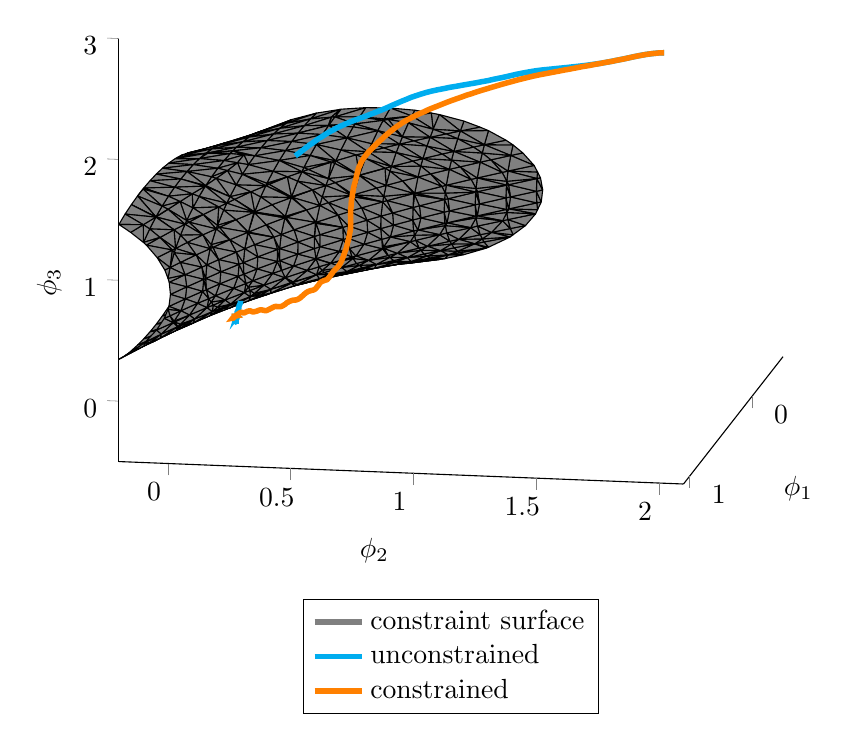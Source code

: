 % This file was created by matlab2tikz.
%
%The latest updates can be retrieved from
%  http://www.mathworks.com/matlabcentral/fileexchange/22022-matlab2tikz-matlab2tikz
%where you can also make suggestions and rate matlab2tikz.
%
\begin{tikzpicture}

\begin{axis}[%
% width=2.028in,
% height=2.024in,
% at={(1.011in,0.642in)},
scale only axis,
xmin=-0.5,
xmax=1.1,
tick align=outside,
% xlabel style={font=\color{white!15!black}},
xlabel={$\phi_\text{1}$},
ymin=-0.2,
ymax=2.1,
% ylabel style={font=\color{white!15!black}},
ylabel={$\phi_\text{2}$},
zmin=-0.5,
zmax=3,
% zlabel style={font=\color{white!15!black}},
zlabel={$\phi_\text{3}$},
view={100}{17},
% axis background/.style={fill=white},
% title style={font=\bfseries},
% title={},
axis x line*=bottom,
axis y line*=left,
axis z line*=left,
legend style={at={(0.5,-0.2)}, anchor=north, legend cell align=left, align=left}
]
% \addplot3 [color=black, line width=11.0pt, draw=none, mark=asterisk, mark options={solid, black}]
%  table[row sep=crcr] {%
% -0.011	-0.016	-0.026\\
% };
%  \addlegendentry{Goal Attitude}
% \addlegendentry{Constraint Surface}
\addplot3 [color=gray, line width=2.0pt]
 table[row sep=crcr] {%
0	0	1\\
};
\addlegendentry{constraint surface}
\addplot3 [color=cyan, line width=2.0pt]
 table[row sep=crcr] {%
0	0	1\\
};
\addlegendentry{unconstrained}
\addplot3 [color=orange, line width=2.0pt]
 table[row sep=crcr] {%
0	0	1\\
};
\addlegendentry{constrained}
\addplot3[area legend, table/row sep=crcr, patch, fill=gray, faceted color=black, patch table={%
0	1	2\\
2	1	3\\
0	2	4\\
4	2	5\\
4	5	6\\
6	5	7\\
6	7	8\\
8	7	9\\
8	9	10\\
8	10	11\\
11	10	12\\
11	12	13\\
2	3	14\\
2	14	5\\
5	14	15\\
5	15	7\\
7	15	16\\
7	16	9\\
17	18	19\\
19	18	20\\
17	19	21\\
21	19	22\\
3	1	22\\
22	1	21\\
9	23	10\\
10	23	12\\
12	23	24\\
12	24	13\\
13	24	25\\
13	25	26\\
26	25	27\\
26	27	28\\
19	20	29\\
29	20	30\\
19	29	22\\
22	29	31\\
3	22	14\\
14	22	31\\
14	31	32\\
14	32	15\\
15	32	33\\
15	33	16\\
16	33	34\\
16	34	9\\
9	34	35\\
9	35	23\\
23	35	24\\
24	35	36\\
24	36	37\\
24	37	25\\
38	39	40\\
38	41	39\\
39	41	29\\
39	29	30\\
29	41	31\\
31	41	42\\
31	42	32\\
32	42	43\\
32	43	33\\
33	43	44\\
33	44	34\\
34	44	45\\
34	45	35\\
35	45	46\\
35	46	47\\
35	47	36\\
38	40	48\\
48	40	49\\
38	48	41\\
41	48	50\\
41	50	42\\
42	50	51\\
42	51	43\\
43	51	52\\
43	52	44\\
44	52	53\\
44	53	54\\
44	54	45\\
45	54	55\\
45	55	46\\
56	57	58\\
56	59	57\\
57	59	48\\
57	48	49\\
48	59	50\\
50	59	60\\
50	60	51\\
51	60	61\\
51	61	52\\
52	61	62\\
52	62	63\\
52	63	53\\
64	65	66\\
66	65	56\\
66	56	58\\
56	65	59\\
59	65	67\\
59	67	60\\
60	67	68\\
60	68	61\\
61	68	69\\
61	69	62\\
62	69	70\\
64	71	65\\
65	71	72\\
65	72	67\\
67	72	73\\
67	73	68\\
68	73	74\\
68	74	69\\
69	74	75\\
69	75	76\\
69	76	70\\
71	77	72\\
72	77	78\\
72	78	73\\
73	78	79\\
73	79	74\\
74	79	80\\
74	80	81\\
74	81	75\\
77	82	78\\
78	82	83\\
78	83	79\\
79	83	84\\
79	84	80\\
80	84	85\\
82	86	83\\
83	86	87\\
83	87	84\\
84	87	88\\
84	88	89\\
84	89	85\\
86	90	87\\
87	90	91\\
87	91	88\\
88	91	92\\
90	93	91\\
91	93	94\\
91	94	95\\
91	95	92\\
93	96	94\\
94	96	97\\
96	98	97\\
97	98	99\\
98	100	99\\
101	102	103\\
103	102	104\\
20	18	103\\
103	18	101\\
25	105	27\\
27	105	28\\
28	105	106\\
28	106	107\\
107	106	108\\
107	108	109\\
110	111	112\\
110	113	111\\
111	113	103\\
111	103	104\\
30	20	113\\
113	20	103\\
36	114	37\\
37	114	25\\
25	114	115\\
25	115	105\\
105	115	116\\
105	116	106\\
110	112	117\\
117	112	118\\
40	39	117\\
117	39	113\\
117	113	110\\
39	30	113\\
46	119	47\\
47	119	36\\
36	119	120\\
36	120	114\\
114	120	121\\
114	121	115\\
122	123	124\\
124	123	117\\
124	117	118\\
49	40	123\\
123	40	117\\
53	125	54\\
54	125	55\\
55	125	126\\
55	126	46\\
46	126	127\\
46	127	119\\
119	127	128\\
119	128	120\\
58	57	129\\
129	57	123\\
129	123	122\\
57	49	123\\
62	130	63\\
63	130	53\\
53	130	131\\
53	131	125\\
125	131	126\\
126	131	132\\
126	132	133\\
126	133	127\\
66	58	129\\
70	134	62\\
62	134	130\\
130	134	131\\
131	134	135\\
131	135	136\\
131	136	132\\
75	137	76\\
76	137	70\\
70	137	138\\
70	138	134\\
134	138	139\\
134	139	135\\
80	140	81\\
81	140	75\\
75	140	141\\
75	141	137\\
137	141	138\\
138	141	142\\
85	143	80\\
80	143	140\\
140	143	141\\
141	143	144\\
141	144	145\\
141	145	142\\
88	146	89\\
89	146	85\\
85	146	147\\
85	147	143\\
143	147	148\\
143	148	144\\
92	149	88\\
88	149	146\\
146	149	147\\
147	149	150\\
94	151	95\\
95	151	92\\
92	151	152\\
92	152	149\\
149	152	150\\
150	152	153\\
97	154	94\\
94	154	151\\
151	154	152\\
152	154	155\\
152	155	156\\
152	156	153\\
99	157	97\\
97	157	154\\
154	157	155\\
155	157	158\\
100	159	99\\
99	159	160\\
99	160	157\\
157	160	161\\
157	161	158\\
159	162	160\\
160	162	163\\
164	165	166\\
104	102	164\\
164	102	167\\
164	167	165\\
106	168	108\\
108	168	109\\
109	168	169\\
109	169	170\\
170	169	171\\
170	171	172\\
112	111	173\\
173	111	164\\
173	164	166\\
111	104	164\\
115	174	116\\
116	174	106\\
106	174	175\\
106	175	168\\
168	175	176\\
168	176	169\\
118	112	177\\
177	112	173\\
177	173	178\\
120	179	121\\
121	179	115\\
115	179	180\\
115	180	174\\
174	180	181\\
174	181	175\\
124	118	177\\
127	182	128\\
128	182	120\\
120	182	183\\
120	183	179\\
179	183	184\\
179	184	180\\
132	185	133\\
133	185	127\\
127	185	186\\
127	186	182\\
182	186	187\\
182	187	183\\
135	188	136\\
136	188	132\\
132	188	189\\
132	189	185\\
185	189	190\\
185	190	186\\
138	191	139\\
139	191	135\\
135	191	192\\
135	192	188\\
188	192	193\\
188	193	189\\
142	194	138\\
138	194	191\\
191	194	192\\
192	194	195\\
144	196	145\\
145	196	142\\
142	196	197\\
142	197	194\\
194	197	198\\
194	198	195\\
147	199	148\\
148	199	144\\
144	199	200\\
144	200	196\\
196	200	201\\
196	201	197\\
150	202	147\\
147	202	199\\
199	202	200\\
200	202	203\\
153	204	150\\
150	204	205\\
150	205	202\\
202	205	203\\
155	206	156\\
156	206	153\\
153	206	207\\
153	207	204\\
158	208	155\\
155	208	209\\
155	209	206\\
206	209	207\\
160	210	161\\
161	210	158\\
158	210	211\\
158	211	208\\
163	212	160\\
160	212	210\\
210	212	211\\
211	212	213\\
166	165	214\\
214	165	215\\
214	215	216\\
165	167	215\\
169	217	171\\
171	217	218\\
171	218	172\\
172	218	219\\
173	166	220\\
220	166	214\\
220	214	221\\
175	222	176\\
176	222	223\\
176	223	169\\
169	223	217\\
178	173	220\\
180	224	181\\
181	224	225\\
181	225	175\\
175	225	222\\
183	226	184\\
184	226	227\\
184	227	180\\
180	227	224\\
186	228	187\\
187	228	229\\
187	229	183\\
183	229	226\\
189	230	190\\
190	230	186\\
186	230	231\\
186	231	228\\
192	232	193\\
193	232	189\\
189	232	233\\
189	233	230\\
230	233	234\\
230	234	231\\
195	235	192\\
192	235	236\\
192	236	232\\
232	236	233\\
197	237	198\\
198	237	195\\
195	237	238\\
195	238	235\\
200	239	201\\
201	239	197\\
197	239	240\\
197	240	237\\
237	240	241\\
237	241	238\\
203	242	200\\
200	242	243\\
200	243	239\\
239	243	240\\
204	244	205\\
205	244	203\\
203	244	245\\
203	245	242\\
207	246	204\\
204	246	247\\
204	247	244\\
244	247	245\\
208	248	209\\
209	248	207\\
207	248	249\\
207	249	246\\
211	250	208\\
208	250	251\\
208	251	248\\
248	251	249\\
213	252	211\\
211	252	250\\
214	216	253\\
253	216	254\\
253	254	255\\
217	256	218\\
218	256	219\\
219	256	257\\
219	257	258\\
258	257	259\\
258	259	260\\
221	214	253\\
222	261	223\\
223	261	217\\
217	261	262\\
217	262	256\\
256	262	263\\
256	263	257\\
224	264	225\\
225	264	222\\
222	264	265\\
222	265	261\\
261	265	266\\
261	266	262\\
226	267	227\\
227	267	224\\
224	267	268\\
224	268	264\\
264	268	269\\
264	269	265\\
228	270	229\\
229	270	226\\
226	270	271\\
226	271	267\\
267	271	272\\
267	272	268\\
231	273	228\\
228	273	274\\
228	274	270\\
270	274	271\\
233	275	234\\
234	275	276\\
234	276	231\\
231	276	273\\
235	277	236\\
236	277	233\\
233	277	278\\
233	278	275\\
238	279	235\\
235	279	280\\
235	280	277\\
277	280	278\\
240	281	241\\
241	281	282\\
241	282	238\\
238	282	279\\
242	283	243\\
243	283	240\\
240	283	284\\
240	284	281\\
245	285	242\\
242	285	286\\
242	286	283\\
283	286	284\\
246	287	247\\
247	287	245\\
245	287	288\\
245	288	285\\
249	289	246\\
246	289	290\\
246	290	287\\
287	290	288\\
250	291	251\\
251	291	249\\
249	291	292\\
249	292	289\\
252	293	250\\
250	293	294\\
250	294	291\\
291	294	292\\
255	254	295\\
295	254	296\\
257	297	259\\
259	297	298\\
259	298	260\\
260	298	299\\
262	300	263\\
263	300	301\\
263	301	257\\
257	301	297\\
265	302	266\\
266	302	303\\
266	303	262\\
262	303	300\\
268	304	269\\
269	304	305\\
269	305	265\\
265	305	302\\
271	306	272\\
272	306	307\\
272	307	268\\
268	307	304\\
273	308	274\\
274	308	309\\
274	309	271\\
271	309	306\\
275	310	276\\
276	310	311\\
276	311	273\\
273	311	308\\
278	312	275\\
275	312	310\\
279	313	280\\
280	313	314\\
280	314	278\\
278	314	312\\
281	315	282\\
282	315	316\\
282	316	279\\
279	316	313\\
284	317	281\\
281	317	315\\
285	318	286\\
286	318	319\\
286	319	284\\
284	319	317\\
288	320	285\\
285	320	318\\
289	321	290\\
290	321	322\\
290	322	288\\
288	322	320\\
292	323	289\\
289	323	321\\
293	324	294\\
294	324	292\\
292	324	325\\
292	325	323\\
295	296	326\\
326	296	327\\
297	328	298\\
298	328	329\\
298	329	299\\
299	329	330\\
300	331	301\\
301	331	332\\
301	332	297\\
297	332	328\\
302	333	303\\
303	333	334\\
303	334	300\\
300	334	331\\
304	335	305\\
305	335	336\\
305	336	302\\
302	336	333\\
306	337	307\\
307	337	338\\
307	338	304\\
304	338	335\\
308	339	309\\
309	339	340\\
309	340	306\\
306	340	337\\
310	341	311\\
311	341	342\\
311	342	308\\
308	342	339\\
312	343	310\\
310	343	341\\
313	344	314\\
314	344	345\\
314	345	312\\
312	345	343\\
315	346	316\\
316	346	347\\
316	347	313\\
313	347	344\\
317	348	315\\
315	348	346\\
318	349	319\\
319	349	350\\
319	350	317\\
317	350	348\\
320	351	318\\
318	351	349\\
321	352	322\\
322	352	353\\
322	353	320\\
320	353	351\\
323	354	321\\
321	354	352\\
325	355	323\\
323	355	354\\
326	327	356\\
356	327	357\\
356	357	358\\
359	360	361\\
328	359	329\\
329	359	361\\
329	361	362\\
362	361	363\\
329	362	330\\
356	358	364\\
365	366	367\\
331	365	332\\
332	365	367\\
332	367	359\\
359	367	360\\
332	359	328\\
368	369	370\\
333	368	334\\
334	368	370\\
334	370	365\\
365	370	366\\
334	365	331\\
371	372	373\\
335	371	336\\
336	371	373\\
336	373	368\\
368	373	369\\
336	368	333\\
337	374	338\\
338	374	372\\
338	372	371\\
338	371	335\\
339	375	340\\
340	375	376\\
340	376	337\\
337	376	374\\
341	377	342\\
342	377	378\\
342	378	339\\
339	378	375\\
379	380	381\\
343	379	341\\
341	379	381\\
341	381	377\\
344	382	345\\
345	382	380\\
345	380	379\\
345	379	343\\
346	383	347\\
347	383	384\\
347	384	344\\
344	384	382\\
348	385	346\\
346	385	383\\
349	386	350\\
350	386	387\\
350	387	348\\
348	387	385\\
351	388	349\\
349	388	386\\
352	389	353\\
353	389	390\\
353	390	351\\
351	390	388\\
354	391	352\\
352	391	389\\
355	392	354\\
354	392	391\\
358	357	393\\
393	357	394\\
393	394	395\\
394	396	395\\
360	397	361\\
361	397	398\\
361	398	363\\
363	398	399\\
364	358	400\\
400	358	393\\
400	393	401\\
366	402	367\\
367	402	403\\
367	403	360\\
360	403	397\\
400	401	404\\
369	405	370\\
370	405	406\\
370	406	366\\
366	406	402\\
372	407	373\\
373	407	408\\
373	408	369\\
369	408	405\\
409	410	411\\
374	409	372\\
372	409	411\\
372	411	407\\
412	413	414\\
375	412	376\\
376	412	414\\
376	414	409\\
409	414	410\\
376	409	374\\
377	415	378\\
378	415	413\\
378	413	412\\
378	412	375\\
380	416	381\\
381	416	417\\
381	417	377\\
377	417	415\\
382	418	380\\
380	418	416\\
383	419	384\\
384	419	420\\
384	420	382\\
382	420	418\\
421	422	423\\
385	421	383\\
383	421	423\\
383	423	419\\
386	424	387\\
387	424	422\\
387	422	421\\
387	421	385\\
388	425	386\\
386	425	424\\
389	426	390\\
390	426	427\\
390	427	388\\
388	427	425\\
391	428	389\\
389	428	426\\
429	430	431\\
392	429	391\\
391	429	431\\
391	431	428\\
393	395	432\\
395	396	432\\
432	396	433\\
432	433	434\\
435	436	437\\
397	435	398\\
398	435	437\\
398	437	438\\
438	437	439\\
398	438	399\\
401	393	440\\
440	393	432\\
440	432	441\\
432	434	441\\
442	443	444\\
402	442	403\\
403	442	444\\
403	444	435\\
435	444	436\\
403	435	397\\
404	401	445\\
445	401	440\\
445	440	446\\
447	448	449\\
405	447	406\\
406	447	449\\
406	449	442\\
442	449	443\\
406	442	402\\
445	446	450\\
451	452	453\\
407	451	408\\
408	451	453\\
408	453	447\\
447	453	448\\
408	447	405\\
410	454	411\\
411	454	452\\
411	452	451\\
411	451	407\\
413	455	414\\
414	455	456\\
414	456	410\\
410	456	454\\
457	458	459\\
415	457	413\\
413	457	459\\
413	459	455\\
416	460	417\\
417	460	458\\
417	458	457\\
417	457	415\\
461	462	463\\
418	461	416\\
416	461	463\\
416	463	460\\
464	465	466\\
419	464	420\\
420	464	466\\
420	466	461\\
461	466	462\\
420	461	418\\
422	467	423\\
423	467	465\\
423	465	464\\
423	464	419\\
424	468	422\\
422	468	467\\
469	470	471\\
425	469	424\\
424	469	471\\
424	471	468\\
426	472	427\\
427	472	470\\
427	470	469\\
427	469	425\\
473	474	475\\
428	473	426\\
426	473	475\\
426	475	472\\
430	476	431\\
431	476	474\\
431	474	473\\
431	473	428\\
434	433	477\\
477	433	478\\
478	479	477\\
477	479	480\\
481	482	483\\
436	481	437\\
437	481	483\\
437	483	484\\
484	483	485\\
437	484	439\\
440	441	486\\
441	434	486\\
486	434	477\\
486	477	487\\
487	477	488\\
477	480	488\\
489	490	491\\
443	489	444\\
444	489	491\\
444	491	481\\
481	491	482\\
444	481	436\\
446	440	492\\
492	440	486\\
486	487	492\\
492	487	493\\
494	495	496\\
448	494	449\\
449	494	496\\
449	496	489\\
489	496	490\\
449	489	443\\
450	446	497\\
497	446	492\\
497	492	498\\
498	492	499\\
492	493	499\\
500	501	502\\
452	500	453\\
453	500	502\\
453	502	494\\
494	502	495\\
453	494	448\\
497	498	503\\
504	505	506\\
504	506	507\\
507	506	501\\
507	501	500\\
454	507	452\\
452	507	500\\
504	508	505\\
505	508	509\\
455	508	456\\
456	508	504\\
456	504	507\\
456	507	454\\
510	511	512\\
458	510	459\\
459	510	512\\
459	512	508\\
508	512	509\\
459	508	455\\
510	513	511\\
511	513	514\\
460	513	458\\
458	513	510\\
515	516	517\\
462	515	463\\
463	515	517\\
463	517	513\\
513	517	514\\
463	513	460\\
465	518	466\\
466	518	516\\
466	516	515\\
466	515	462\\
519	520	521\\
467	519	465\\
465	519	521\\
465	521	518\\
519	522	520\\
520	522	523\\
468	522	467\\
467	522	519\\
470	524	471\\
471	524	523\\
471	523	522\\
471	522	468\\
525	526	527\\
472	525	470\\
470	525	527\\
470	527	524\\
474	528	475\\
475	528	526\\
475	526	525\\
475	525	472\\
476	529	474\\
474	529	528\\
480	479	530\\
530	479	531\\
531	532	530\\
530	532	533\\
532	534	533\\
533	534	535\\
536	537	538\\
536	538	539\\
539	538	540\\
539	540	541\\
482	539	483\\
483	539	541\\
483	541	542\\
483	542	485\\
487	488	543\\
488	480	543\\
543	480	530\\
543	530	544\\
530	533	544\\
544	533	545\\
533	535	545\\
545	535	546\\
547	548	549\\
547	549	550\\
550	549	551\\
550	551	552\\
552	551	537\\
552	537	536\\
490	552	491\\
491	552	536\\
491	536	539\\
491	539	482\\
493	487	553\\
553	487	543\\
543	544	553\\
553	544	554\\
544	545	554\\
554	545	555\\
545	546	555\\
555	546	556\\
555	556	557\\
557	556	558\\
558	556	548\\
558	548	547\\
547	550	558\\
558	550	559\\
495	559	496\\
496	559	550\\
496	550	552\\
496	552	490\\
498	499	560\\
499	493	560\\
560	493	553\\
560	553	561\\
553	554	561\\
561	554	562\\
554	555	562\\
562	555	563\\
555	557	563\\
563	557	564\\
557	558	564\\
564	558	565\\
501	565	502\\
502	565	558\\
502	558	559\\
502	559	495\\
503	498	566\\
566	498	560\\
566	560	567\\
560	561	567\\
567	561	568\\
561	562	568\\
568	562	569\\
562	563	569\\
569	563	570\\
563	564	570\\
570	564	571\\
505	571	506\\
506	571	564\\
506	564	565\\
506	565	501\\
566	567	572\\
572	567	573\\
567	568	573\\
573	568	574\\
573	574	575\\
568	569	574\\
574	569	576\\
574	576	577\\
569	570	576\\
576	570	578\\
570	571	578\\
578	571	579\\
509	579	505\\
505	579	571\\
572	573	580\\
580	573	581\\
573	575	581\\
576	582	577\\
577	582	583\\
576	578	582\\
582	578	584\\
511	584	512\\
512	584	578\\
512	578	579\\
512	579	509\\
582	585	583\\
583	585	586\\
582	584	585\\
585	584	587\\
514	587	511\\
511	587	584\\
585	588	586\\
586	588	589\\
516	588	517\\
517	588	585\\
517	585	587\\
517	587	514\\
590	591	592\\
590	592	593\\
593	592	589\\
593	589	588\\
518	593	516\\
516	593	588\\
590	594	591\\
591	594	595\\
520	594	521\\
521	594	590\\
521	590	593\\
521	593	518\\
594	596	595\\
595	596	597\\
523	596	520\\
520	596	594\\
596	598	597\\
597	598	599\\
524	598	523\\
523	598	596\\
526	600	527\\
527	600	599\\
527	599	598\\
527	598	524\\
601	602	603\\
528	601	526\\
526	601	603\\
526	603	600\\
601	604	602\\
602	604	605\\
529	604	528\\
528	604	601\\
535	534	606\\
606	534	607\\
607	608	606\\
606	608	609\\
608	610	609\\
609	610	611\\
537	611	538\\
538	611	610\\
538	610	612\\
538	612	540\\
546	535	613\\
613	535	606\\
548	613	549\\
549	613	606\\
549	606	609\\
549	609	551\\
551	609	611\\
551	611	537\\
546	613	556\\
556	613	548\\
575	574	614\\
574	577	614\\
580	581	615\\
615	581	616\\
581	575	616\\
616	575	614\\
616	614	617\\
583	617	577\\
577	617	614\\
615	616	618\\
618	616	619\\
616	617	619\\
619	617	620\\
586	620	583\\
583	620	617\\
618	619	621\\
621	619	622\\
619	620	622\\
622	620	623\\
589	623	586\\
586	623	620\\
621	622	624\\
624	622	625\\
591	625	592\\
592	625	622\\
592	622	623\\
592	623	589\\
624	625	626\\
626	625	627\\
595	627	591\\
591	627	625\\
626	627	628\\
628	627	629\\
597	629	595\\
595	629	627\\
628	629	630\\
630	629	631\\
630	631	632\\
599	631	597\\
597	631	629\\
633	634	635\\
635	634	632\\
635	632	631\\
600	635	599\\
599	635	631\\
602	636	603\\
603	636	633\\
603	633	635\\
603	635	600\\
605	637	602\\
602	637	636\\
630	632	638\\
634	638	632\\
}]
table[row sep=crcr] {%
x	y	z\\
-0.5	0.3	0.181\\
-0.5	0.247	0.2\\
-0.4	0.3	0.192\\
-0.4	0.264	0.2\\
-0.5	0.4	0.16\\
-0.4	0.4	0.184\\
-0.5	0.5	0.155\\
-0.4	0.5	0.191\\
-0.5	0.6	0.165\\
-0.4	0.539	0.2\\
-0.43	0.6	0.2\\
-0.5	0.7	0.191\\
-0.486	0.7	0.2\\
-0.5	0.723	0.2\\
-0.35	0.3	0.2\\
-0.346	0.4	0.2\\
-0.38	0.5	0.2\\
-0.5	0.1	0.282\\
-0.5	0.077	0.3\\
-0.4	0.1	0.264\\
-0.4	0.043	0.3\\
-0.5	0.2	0.22\\
-0.4	0.2	0.218\\
-0.4	0.6	0.217\\
-0.4	0.7	0.263\\
-0.4	0.761	0.3\\
-0.5	0.8	0.239\\
-0.431	0.8	0.3\\
-0.5	0.891	0.3\\
-0.3	0.1	0.253\\
-0.3	0.001	0.3\\
-0.3	0.2	0.222\\
-0.3	0.3	0.21\\
-0.3	0.4	0.216\\
-0.3	0.5	0.24\\
-0.3	0.6	0.281\\
-0.3	0.634	0.3\\
-0.353	0.7	0.3\\
-0.2	0	0.281\\
-0.298	0	0.3\\
-0.2	-0.039	0.3\\
-0.2	0.1	0.249\\
-0.2	0.2	0.233\\
-0.2	0.3	0.236\\
-0.2	0.4	0.256\\
-0.2	0.5	0.294\\
-0.2	0.512	0.3\\
-0.273	0.6	0.3\\
-0.1	0	0.269\\
-0.1	-0.091	0.3\\
-0.1	0.1	0.251\\
-0.1	0.2	0.25\\
-0.1	0.3	0.267\\
-0.1	0.398	0.3\\
-0.102	0.4	0.3\\
-0.189	0.5	0.3\\
0	-0.1	0.283\\
-0.085	-0.1	0.3\\
0	-0.148	0.3\\
0	0	0.262\\
0	0.1	0.259\\
0	0.2	0.272\\
0	0.292	0.3\\
-0.007	0.3	0.3\\
0.1	-0.2	0.292\\
0.1	-0.1	0.269\\
0.07	-0.2	0.3\\
0.1	0	0.262\\
0.1	0.1	0.273\\
0.1	0.2	0.3\\
0.1	0.201	0.3\\
0.2	-0.2	0.27\\
0.2	-0.1	0.261\\
0.2	0	0.268\\
0.2	0.1	0.292\\
0.2	0.12	0.3\\
0.101	0.2	0.3\\
0.3	-0.2	0.254\\
0.3	-0.1	0.259\\
0.3	0	0.28\\
0.3	0.055	0.3\\
0.233	0.1	0.3\\
0.4	-0.2	0.245\\
0.4	-0.1	0.263\\
0.4	0	0.297\\
0.4	0.006	0.3\\
0.5	-0.2	0.241\\
0.5	-0.1	0.273\\
0.5	-0.042	0.3\\
0.415	0	0.3\\
0.6	-0.2	0.244\\
0.6	-0.1	0.288\\
0.6	-0.08	0.3\\
0.7	-0.2	0.252\\
0.7	-0.115	0.3\\
0.66	-0.1	0.3\\
0.8	-0.2	0.266\\
0.8	-0.151	0.3\\
0.9	-0.2	0.285\\
0.9	-0.181	0.3\\
0.965	-0.2	0.3\\
-0.5	0	0.376\\
-0.5	-0.02	0.4\\
-0.4	0	0.335\\
-0.4	-0.066	0.4\\
-0.4	0.8	0.333\\
-0.4	0.869	0.4\\
-0.5	0.9	0.308\\
-0.427	0.9	0.4\\
-0.5	0.988	0.4\\
-0.3	-0.1	0.382\\
-0.337	-0.1	0.4\\
-0.3	-0.118	0.4\\
-0.3	0	0.3\\
-0.3	0.7	0.351\\
-0.3	0.755	0.4\\
-0.341	0.8	0.4\\
-0.2	-0.1	0.34\\
-0.2	-0.174	0.4\\
-0.2	0.6	0.361\\
-0.2	0.646	0.4\\
-0.251	0.7	0.4\\
-0.1	-0.2	0.37\\
-0.1	-0.1	0.304\\
-0.16	-0.2	0.4\\
-0.1	0.4	0.301\\
-0.1	0.5	0.365\\
-0.1	0.544	0.4\\
-0.156	0.6	0.4\\
0	-0.2	0.326\\
0	0.3	0.303\\
0	0.4	0.363\\
0	0.449	0.4\\
-0.054	0.5	0.4\\
0.1	0.3	0.355\\
0.1	0.363	0.4\\
0.057	0.4	0.4\\
0.2	0.2	0.341\\
0.2	0.286	0.4\\
0.182	0.3	0.4\\
0.3	0.1	0.322\\
0.3	0.2	0.387\\
0.3	0.216	0.4\\
0.4	0.1	0.359\\
0.4	0.153	0.4\\
0.326	0.2	0.4\\
0.5	0	0.325\\
0.5	0.099	0.4\\
0.499	0.1	0.4\\
0.6	0	0.359\\
0.6	0.046	0.4\\
0.7	-0.1	0.311\\
0.7	0	0.398\\
0.7	0.002	0.4\\
0.8	-0.1	0.343\\
0.8	-0.043	0.4\\
0.706	0	0.4\\
0.9	-0.1	0.379\\
0.9	-0.082	0.4\\
1	-0.2	0.311\\
1	-0.12	0.4\\
0.952	-0.1	0.4\\
1.1	-0.2	0.346\\
1.1	-0.156	0.4\\
-0.4	-0.1	0.445\\
-0.471	-0.1	0.5\\
-0.4	-0.136	0.5\\
-0.5	-0.084	0.5\\
-0.4	0.9	0.443\\
-0.4	0.938	0.5\\
-0.5	1	0.419\\
-0.456	1	0.5\\
-0.5	1.051	0.5\\
-0.3	-0.194	0.5\\
-0.3	0.8	0.459\\
-0.3	0.83	0.5\\
-0.366	0.9	0.5\\
-0.2	-0.2	0.429\\
-0.29	-0.2	0.5\\
-0.2	0.7	0.465\\
-0.2	0.727	0.5\\
-0.272	0.8	0.5\\
-0.1	0.6	0.464\\
-0.1	0.63	0.5\\
-0.174	0.7	0.5\\
0	0.5	0.455\\
0	0.538	0.5\\
-0.069	0.6	0.5\\
0.1	0.4	0.438\\
0.1	0.454	0.5\\
0.045	0.5	0.5\\
0.2	0.3	0.414\\
0.2	0.377	0.5\\
0.17	0.4	0.5\\
0.3	0.3	0.491\\
0.3	0.307	0.5\\
0.4	0.2	0.45\\
0.4	0.241	0.5\\
0.311	0.3	0.5\\
0.5	0.1	0.401\\
0.5	0.183	0.5\\
0.472	0.2	0.5\\
0.6	0.1	0.463\\
0.6	0.128	0.5\\
0.7	0.079	0.5\\
0.659	0.1	0.5\\
0.8	0	0.454\\
0.8	0.032	0.5\\
0.9	-0.011	0.5\\
0.876	0	0.5\\
1	-0.1	0.427\\
1	-0.053	0.5\\
1.1	-0.1	0.485\\
1.1	-0.091	0.5\\
-0.4	-0.181	0.6\\
-0.5	-0.1	0.537\\
-0.5	-0.125	0.6\\
-0.4	0.983	0.6\\
-0.417	1	0.6\\
-0.5	1.092	0.6\\
-0.3	-0.2	0.512\\
-0.369	-0.2	0.6\\
-0.3	0.878	0.6\\
-0.323	0.9	0.6\\
-0.2	0.777	0.6\\
-0.224	0.8	0.6\\
-0.1	0.683	0.6\\
-0.119	0.7	0.6\\
0	0.595	0.6\\
-0.006	0.6	0.6\\
0.1	0.5	0.579\\
0.1	0.512	0.6\\
0.2	0.4	0.538\\
0.2	0.435	0.6\\
0.115	0.5	0.6\\
0.3	0.364	0.6\\
0.249	0.4	0.6\\
0.4	0.3	0.6\\
0.4	0.3	0.6\\
0.5	0.2	0.529\\
0.5	0.239	0.6\\
0.4	0.3	0.6\\
0.6	0.184	0.6\\
0.572	0.2	0.6\\
0.7	0.1	0.538\\
0.7	0.131	0.6\\
0.8	0.083	0.6\\
0.768	0.1	0.6\\
0.9	0	0.521\\
0.9	0.037	0.6\\
1	-0.004	0.6\\
0.991	0	0.6\\
1.1	-0.047	0.6\\
-0.4	-0.2	0.675\\
-0.5	-0.147	0.7\\
-0.411	-0.2	0.7\\
-0.4	1	0.67\\
-0.4	1.008	0.7\\
-0.5	1.1	0.635\\
-0.487	1.1	0.7\\
-0.5	1.115	0.7\\
-0.3	0.9	0.683\\
-0.3	0.905	0.7\\
-0.393	1	0.7\\
-0.2	0.8	0.677\\
-0.2	0.807	0.7\\
-0.296	0.9	0.7\\
-0.1	0.7	0.655\\
-0.1	0.714	0.7\\
-0.193	0.8	0.7\\
0	0.6	0.617\\
0	0.627	0.7\\
-0.085	0.7	0.7\\
0.1	0.545	0.7\\
0.032	0.6	0.7\\
0.2	0.47	0.7\\
0.159	0.5	0.7\\
0.3	0.4	0.699\\
0.3	0.4	0.7\\
0.4	0.334	0.7\\
0.3	0.4	0.7\\
0.5	0.274	0.7\\
0.458	0.3	0.7\\
0.6	0.2	0.646\\
0.6	0.218	0.7\\
0.7	0.166	0.7\\
0.636	0.2	0.7\\
0.8	0.1	0.647\\
0.8	0.117	0.7\\
0.9	0.07	0.7\\
0.839	0.1	0.7\\
1	0	0.613\\
1	0.027	0.7\\
1.1	-0.015	0.7\\
1.067	0	0.7\\
-0.423	-0.2	0.8\\
-0.5	-0.153	0.8\\
-0.4	1.015	0.8\\
-0.481	1.1	0.8\\
-0.5	1.121	0.8\\
-0.3	0.914	0.8\\
-0.386	1	0.8\\
-0.2	0.817	0.8\\
-0.286	0.9	0.8\\
-0.1	0.726	0.8\\
-0.182	0.8	0.8\\
0	0.64	0.8\\
-0.071	0.7	0.8\\
0.1	0.56	0.8\\
0.049	0.6	0.8\\
0.2	0.486	0.8\\
0.18	0.5	0.8\\
0.3	0.416	0.8\\
0.4	0.351	0.8\\
0.325	0.4	0.8\\
0.5	0.293	0.8\\
0.488	0.3	0.8\\
0.6	0.236	0.8\\
0.7	0.184	0.8\\
0.671	0.2	0.8\\
0.8	0.135	0.8\\
0.9	0.09	0.8\\
0.879	0.1	0.8\\
1	0.045	0.8\\
1.1	0	0.776\\
1.1	0.004	0.8\\
-0.409	-0.2	0.9\\
-0.5	-0.144	0.9\\
-0.4	1.007	0.9\\
-0.489	1.1	0.9\\
-0.5	1.112	0.9\\
-0.3	0.906	0.9\\
-0.394	1	0.9\\
-0.2	0.811	0.9\\
-0.294	0.9	0.9\\
-0.1	0.72	0.9\\
-0.189	0.8	0.9\\
0	0.636	0.9\\
-0.077	0.7	0.9\\
0.1	0.557	0.9\\
0.044	0.6	0.9\\
0.2	0.484	0.9\\
0.177	0.5	0.9\\
0.3	0.416	0.9\\
0.4	0.352	0.9\\
0.325	0.4	0.9\\
0.5	0.294	0.9\\
0.49	0.3	0.9\\
0.6	0.239	0.9\\
0.7	0.188	0.9\\
0.678	0.2	0.9\\
0.8	0.139	0.9\\
0.9	0.095	0.9\\
0.889	0.1	0.9\\
1	0.051	0.9\\
1.1	0.01	0.9\\
-0.4	-0.2	0.924\\
-0.5	-0.119	1\\
-0.4	-0.179	1\\
-0.4	1	0.928\\
-0.4	0.981	1\\
-0.419	1	1\\
-0.5	1.1	0.947\\
-0.5	1.086	1\\
-0.368	-0.2	1\\
-0.3	0.9	0.926\\
-0.3	0.88	1\\
-0.32	0.9	1\\
-0.2	0.8	0.946\\
-0.2	0.786	1\\
-0.216	0.8	1\\
-0.1	0.7	0.989\\
-0.1	0.697	1\\
-0.104	0.7	1\\
0	0.613	1\\
0.1	0.535	1\\
0.017	0.6	1\\
0.2	0.464	1\\
0.149	0.5	1\\
0.3	0.4	0.993\\
0.3	0.398	1\\
0.298	0.4	1\\
0.4	0.336	1\\
0.5	0.279	1\\
0.464	0.3	1\\
0.6	0.226	1\\
0.7	0.177	1\\
0.655	0.2	1\\
0.8	0.13	1\\
0.9	0.087	1\\
0.871	0.1	1\\
1	0.044	1\\
1.1	0.005	1\\
-0.4	-0.133	1.1\\
-0.5	-0.1	1.047\\
-0.457	-0.1	1.1\\
-0.5	-0.073	1.1\\
-0.4	0.935	1.1\\
-0.463	1	1.1\\
-0.5	1.04	1.1\\
-0.3	-0.2	1.099\\
-0.3	-0.199	1.1\\
-0.3	0.835	1.1\\
-0.366	0.9	1.1\\
-0.299	-0.2	1.1\\
-0.2	0.74	1.1\\
-0.264	0.8	1.1\\
-0.1	0.651	1.1\\
-0.156	0.7	1.1\\
0	0.6	1.035\\
0	0.57	1.1\\
-0.038	0.6	1.1\\
0.1	0.5	1.09\\
0.1	0.495	1.1\\
0.093	0.5	1.1\\
0.2	0.425	1.1\\
0.3	0.361	1.1\\
0.239	0.4	1.1\\
0.4	0.303	1.1\\
0.5	0.248	1.1\\
0.406	0.3	1.1\\
0.6	0.2	1.096\\
0.6	0.199	1.1\\
0.598	0.2	1.1\\
0.7	0.15	1.1\\
0.8	0.107	1.1\\
0.9	0.064	1.1\\
0.818	0.1	1.1\\
1	0.025	1.1\\
1.1	0	1.032\\
1.1	-0.013	1.1\\
1.067	0	1.1\\
-0.4	-0.1	1.153\\
-0.5	-0.006	1.2\\
-0.4	-0.062	1.2\\
-0.4	0.9	1.154\\
-0.4	0.864	1.2\\
-0.434	0.9	1.2\\
-0.5	1	1.163\\
-0.5	0.971	1.2\\
-0.3	-0.126	1.2\\
-0.342	-0.1	1.2\\
-0.3	0.8	1.153\\
-0.3	0.762	1.2\\
-0.338	0.8	1.2\\
-0.2	-0.2	1.198\\
-0.2	-0.198	1.2\\
-0.2	0.7	1.161\\
-0.2	0.667	1.2\\
-0.235	0.7	1.2\\
-0.197	-0.2	1.2\\
-0.1	0.6	1.177\\
-0.1	0.58	1.2\\
-0.123	0.6	1.2\\
0	0.501	1.2\\
0.1	0.427	1.2\\
0.001	0.5	1.2\\
0.2	0.4	1.145\\
0.2	0.36	1.2\\
0.141	0.4	1.2\\
0.3	0.302	1.2\\
0.4	0.3	1.107\\
0.4	0.246	1.2\\
0.304	0.3	1.2\\
0.5	0.2	1.197\\
0.5	0.198	1.2\\
0.496	0.2	1.2\\
0.6	0.15	1.2\\
0.7	0.108	1.2\\
0.8	0.1	1.121\\
0.8	0.066	1.2\\
0.721	0.1	1.2\\
0.9	0.028	1.2\\
1	0	1.179\\
1	-0.008	1.2\\
0.979	0	1.2\\
1.1	-0.044	1.2\\
-0.4	0	1.263\\
-0.5	0	1.207\\
-0.5	0.099	1.3\\
-0.4	0.05	1.3\\
-0.4	0.8	1.264\\
-0.4	0.752	1.3\\
-0.443	0.8	1.3\\
-0.5	0.9	1.273\\
-0.5	0.865	1.3\\
-0.3	-0.1	1.229\\
-0.3	-0.011	1.3\\
-0.32	0	1.3\\
-0.3	0.7	1.261\\
-0.3	0.646	1.3\\
-0.351	0.7	1.3\\
-0.2	-0.1	1.287\\
-0.2	-0.078	1.3\\
-0.2	0.6	1.265\\
-0.2	0.549	1.3\\
-0.253	0.6	1.3\\
-0.1	-0.2	1.27\\
-0.1	-0.155	1.3\\
-0.173	-0.1	1.3\\
-0.1	0.5	1.275\\
-0.1	0.462	1.3\\
-0.144	0.5	1.3\\
-0.05	-0.2	1.3\\
0	0.4	1.291\\
0	0.386	1.3\\
-0.018	0.4	1.3\\
0	0.5	1.201\\
0.1	0.4	1.231\\
0.1	0.318	1.3\\
0.2	0.3	1.267\\
0.2	0.258	1.3\\
0.131	0.3	1.3\\
0.3	0.3	1.203\\
0.3	0.209	1.3\\
0.4	0.2	1.261\\
0.4	0.16	1.3\\
0.318	0.2	1.3\\
0.5	0.119	1.3\\
0.6	0.1	1.276\\
0.6	0.08	1.3\\
0.55	0.1	1.3\\
0.7	0.1	1.215\\
0.7	0.042	1.3\\
0.8	0.009	1.3\\
0.9	0	1.258\\
0.9	-0.026	1.3\\
0.827	0	1.3\\
1	-0.058	1.3\\
1.1	-0.088	1.3\\
-0.4	0.1	1.334\\
-0.5	0.1	1.301\\
-0.5	0.2	1.362\\
-0.4	0.2	1.379\\
-0.5	0.296	1.4\\
-0.4	0.285	1.4\\
-0.4	0.6	1.379\\
-0.4	0.517	1.4\\
-0.454	0.6	1.4\\
-0.4	0.7	1.334\\
-0.5	0.667	1.4\\
-0.5	0.7	1.39\\
-0.5	0.8	1.344\\
-0.3	0	1.308\\
-0.3	0.1	1.359\\
-0.3	0.2	1.389\\
-0.3	0.299	1.4\\
-0.3	0.4	1.395\\
-0.3	0.302	1.4\\
-0.33	0.4	1.4\\
-0.3	0.5	1.372\\
-0.387	0.5	1.4\\
-0.3	0.6	1.329\\
-0.2	0	1.344\\
-0.2	0.1	1.378\\
-0.2	0.2	1.393\\
-0.299	0.3	1.4\\
-0.2	0.3	1.39\\
-0.2	0.4	1.37\\
-0.2	0.5	1.33\\
-0.1	-0.1	1.333\\
-0.1	0	1.371\\
-0.1	0.1	1.39\\
-0.1	0.2	1.39\\
-0.1	0.3	1.373\\
-0.1	0.4	1.336\\
0	-0.2	1.328\\
0	-0.1	1.37\\
0	0	1.392\\
0	0.1	1.396\\
0	0.2	1.381\\
0	0.3	1.348\\
0.1	-0.2	1.375\\
0.1	-0.1	1.399\\
0.057	0	1.4\\
0.1	-0.092	1.4\\
0.1	0.1	1.395\\
0.1	0.056	1.4\\
0.1	0.2	1.365\\
0.1	0.3	1.314\\
0.167	-0.2	1.4\\
0.102	-0.1	1.4\\
0.2	0.1	1.388\\
0.2	0.055	1.4\\
0.2	0.2	1.341\\
0.3	0.1	1.374\\
0.3	0.039	1.4\\
0.3	0.2	1.308\\
0.4	0.1	1.352\\
0.4	0.019	1.4\\
0.5	0	1.399\\
0.5	-0.001	1.4\\
0.494	0	1.4\\
0.5	0.1	1.32\\
0.6	0	1.38\\
0.6	-0.028	1.4\\
0.7	0	1.352\\
0.7	-0.052	1.4\\
0.8	0	1.313\\
0.8	-0.076	1.4\\
0.9	-0.1	1.4\\
1	-0.1	1.367\\
1	-0.126	1.4\\
0.902	-0.1	1.4\\
1.1	-0.1	1.321\\
1.1	-0.152	1.4\\
-0.4	0.3	1.404\\
-0.5	0.3	1.402\\
-0.5	0.4	1.423\\
-0.4	0.4	1.412\\
-0.5	0.5	1.428\\
-0.4	0.5	1.404\\
-0.5	0.6	1.418\\
-0.3	0.3	1.4\\
0.1	0	1.406\\
0.2	-0.2	1.412\\
0.2	-0.1	1.422\\
0.2	0	1.414\\
0.3	-0.2	1.442\\
0.3	-0.1	1.438\\
0.3	0	1.416\\
0.4	-0.2	1.466\\
0.4	-0.1	1.447\\
0.4	0	1.411\\
0.5	-0.2	1.483\\
0.5	-0.1	1.451\\
0.6	-0.2	1.494\\
0.6	-0.1	1.449\\
0.7	-0.2	1.5\\
0.7	-0.1	1.44\\
0.713	-0.2	1.5\\
0.8	-0.1	1.424\\
0.8	-0.2	1.5\\
0.9	-0.2	1.494\\
0.8	-0.2	1.5\\
0.9	-0.1	1.401\\
1	-0.2	1.482\\
1.1	-0.2	1.462\\
0.8	-0.2	1.5\\
};
% \addlegendentry{Constraint Surface}
\addplot3 [color=cyan, line width=2.0pt]
 table[row sep=crcr] {%
0.997	1.995	2.992\\
0.997	1.993	2.992\\
0.994	1.989	2.989\\
0.99	1.981	2.985\\
0.984	1.97	2.98\\
0.977	1.958	2.972\\
0.969	1.943	2.963\\
0.96	1.926	2.952\\
0.95	1.909	2.94\\
0.939	1.891	2.926\\
0.928	1.872	2.911\\
0.917	1.852	2.895\\
0.905	1.832	2.878\\
0.892	1.811	2.86\\
0.878	1.79	2.842\\
0.864	1.767	2.823\\
0.849	1.743	2.803\\
0.834	1.716	2.782\\
0.818	1.688	2.761\\
0.8	1.659	2.74\\
0.783	1.627	2.718\\
0.764	1.594	2.696\\
0.745	1.559	2.674\\
0.726	1.524	2.652\\
0.706	1.488	2.63\\
0.687	1.452	2.608\\
0.667	1.417	2.586\\
0.649	1.383	2.564\\
0.632	1.352	2.541\\
0.615	1.322	2.518\\
0.599	1.293	2.495\\
0.584	1.266	2.472\\
0.569	1.239	2.449\\
0.554	1.212	2.427\\
0.538	1.185	2.405\\
0.523	1.158	2.382\\
0.507	1.129	2.36\\
0.492	1.1	2.338\\
0.476	1.07	2.316\\
0.46	1.04	2.294\\
0.444	1.009	2.271\\
0.428	0.978	2.249\\
0.413	0.949	2.226\\
0.398	0.92	2.204\\
0.383	0.892	2.181\\
0.369	0.866	2.158\\
0.356	0.841	2.134\\
0.343	0.817	2.11\\
0.331	0.794	2.086\\
0.319	0.773	2.061\\
0.307	0.751	2.036\\
0.296	0.729	2.01\\
0.284	0.708	1.985\\
0.273	0.687	1.959\\
0.262	0.665	1.933\\
0.25	0.643	1.908\\
0.238	0.621	1.883\\
0.226	0.598	1.858\\
0.214	0.576	1.833\\
0.201	0.553	1.808\\
0.189	0.53	1.783\\
0.177	0.508	1.759\\
0.166	0.487	1.734\\
0.155	0.466	1.709\\
0.145	0.446	1.684\\
0.136	0.428	1.659\\
0.127	0.41	1.634\\
0.118	0.393	1.609\\
0.11	0.377	1.584\\
0.103	0.361	1.56\\
0.095	0.346	1.535\\
0.088	0.332	1.511\\
0.08	0.317	1.488\\
0.074	0.304	1.464\\
0.068	0.291	1.441\\
0.062	0.278	1.418\\
0.056	0.265	1.396\\
0.049	0.252	1.374\\};




\addplot3 [color=cyan, line width=2.0pt]
 table[row sep=crcr] {%
% 0.043	0.239	1.353\\
% 0.036	0.227	1.332\\
% 0.03	0.215	1.311\\
% 0.025	0.203	1.291\\
% 0.019	0.192	1.271\\
% 0.014	0.182	1.251\\
% 0.009	0.172	1.231\\
% 0.006	0.163	1.212\\
% 0.003	0.156	1.192\\
% 0.0	0.149	1.173\\
% -0.001	0.143	1.154\\
% -0.002	0.138	1.134\\
% -0.002	0.133	1.115\\
% -0.003	0.129	1.096\\
% -0.003	0.125	1.077\\
% -0.003	0.121	1.059\\
% -0.004	0.118	1.041\\
% -0.004	0.114	1.023\\
% -0.005	0.11	1.005\\
% -0.006	0.106	0.987\\
% -0.007	0.101	0.97\\
% -0.007	0.097	0.952\\
% -0.008	0.093	0.935\\
% -0.008	0.09	0.918\\
% -0.008	0.087	0.901\\
% -0.008	0.083	0.884\\
% -0.008	0.081	0.866\\
% -0.006	0.079	0.849\\
% -0.004	0.078	0.832\\
% -0.002	0.077	0.814\\
% -0.0	0.077	0.797\\
% 0.002	0.076	0.78\\
% 0.004	0.076	0.763\\
% 0.006	0.075	0.747\\
% 0.007	0.074	0.731\\
% 0.008	0.073	0.716\\
% 0.009	0.072	0.702\\
% 0.01	0.07	0.687\\
% 0.01	0.068	0.674\\
% 0.01	0.067	0.66\\
% 0.01	0.066	0.647\\
% 0.01	0.065	0.634\\
% 0.011	0.064	0.622\\
% 0.012	0.064	0.609\\
% 0.013	0.063	0.597\\
% 0.015	0.063	0.585\\
% 0.016	0.063	0.574\\
% 0.017	0.062	0.562\\
% 0.018	0.061	0.551\\
% 0.019	0.061	0.54\\
% 0.019	0.06	0.529\\
% 0.019	0.059	0.519\\
% 0.018	0.058	0.509\\
% 0.017	0.056	0.499\\
% 0.016	0.055	0.488\\
% 0.015	0.054	0.478\\
% 0.015	0.054	0.468\\
% 0.015	0.053	0.458\\
% 0.015	0.052	0.448\\
% 0.016	0.052	0.438\\
% 0.016	0.051	0.427\\
% 0.016	0.05	0.417\\
% 0.017	0.05	0.407\\
% 0.016	0.049	0.397\\
% 0.016	0.048	0.387\\
% 0.015	0.048	0.377\\
% 0.013	0.047	0.367\\
% 0.012	0.046	0.357\\
% 0.009	0.044	0.347\\
% 0.007	0.042	0.337\\
% 0.004	0.04	0.328\\
% 0.003	0.039	0.318\\
% 0.002	0.037	0.309\\
% 0.001	0.036	0.299\\
% 0.001	0.035	0.29\\
% 0.001	0.034	0.282\\
% 0.001	0.034	0.273\\
% 0.001	0.033	0.265\\
% 0.001	0.032	0.257\\
% 0.0	0.032	0.249\\
% -8.799e-05	0.031	0.242\\
% -0.001	0.029	0.234\\
% -0.002	0.028	0.227\\
% -0.003	0.027	0.221\\
% -0.004	0.026	0.214\\
% -0.006	0.025	0.208\\
% -0.007	0.024	0.202\\
% -0.009	0.023	0.196\\
% -0.009	0.023	0.19\\
% -0.009	0.022	0.185\\
% -0.009	0.022	0.179\\
% -0.008	0.022	0.174\\
% -0.007	0.021	0.168\\
% -0.006	0.021	0.163\\
% -0.005	0.02	0.158\\
% -0.004	0.02	0.153\\
% -0.003	0.019	0.148\\
% -0.001	0.019	0.143\\
% -0.001	0.018	0.138\\
% -2.628e-05	0.018	0.134\\
% 0.0	0.018	0.129\\
0.001	0.017	0.124\\
0.001	0.017	0.12\\
0.0	0.016	0.115\\
-0.0	0.016	0.111\\
-0.001	0.016	0.106\\
-0.002	0.015	0.101\\
-0.002	0.014	0.097\\
-0.002	0.013	0.092\\
-0.002	0.012	0.087\\
-0.002	0.011	0.083\\
-0.002	0.01	0.078\\
-0.001	0.01	0.073\\
-0.001	0.01	0.069\\
-8.344e-05	0.01	0.064\\
0.001	0.009	0.059\\
0.002	0.009	0.055\\
0.002	0.008	0.05\\
0.002	0.007	0.046\\
0.002	0.006	0.042\\
0.001	0.005	0.037\\
0.001	0.004	0.033\\
-1.076e-05	0.004	0.029\\
-0.001	0.003	0.025\\
-0.002	0.003	0.022\\
-0.003	0.002	0.018\\
-0.003	0.002	0.015\\
-0.003	0.002	0.011\\
-0.002	0.001	0.008\\
-0.002	0.0	0.005\\
-0.002	-0.001	0.003\\
-0.001	-0.002	-3.976e-05\\
-6.664e-05	-0.002	-0.002\\
0.001	-0.003	-0.005\\
0.002	-0.004	-0.007\\
0.003	-0.004	-0.008\\
0.004	-0.004	-0.01\\
0.005	-0.004	-0.012\\
0.005	-0.005	-0.013\\
0.006	-0.005	-0.014\\
0.006	-0.005	-0.015\\
0.005	-0.006	-0.015\\
0.005	-0.006	-0.016\\
0.004	-0.007	-0.016\\
0.002	-0.007	-0.016\\
0.001	-0.007	-0.016\\
-0.001	-0.007	-0.016\\
-0.002	-0.007	-0.016\\
-0.002	-0.007	-0.015\\
-0.002	-0.007	-0.015\\
-0.002	-0.007	-0.015\\
-0.001	-0.007	-0.015\\
-0.0	-0.007	-0.014\\
0.001	-0.008	-0.014\\
0.002	-0.008	-0.014\\
0.002	-0.008	-0.014\\
0.003	-0.008	-0.014\\
0.003	-0.008	-0.014\\
0.003	-0.008	-0.014\\
0.002	-0.008	-0.015\\
0.001	-0.008	-0.015\\
-5.172e-05	-0.007	-0.015\\
-0.001	-0.007	-0.016\\
-0.001	-0.007	-0.018\\
-0.001	-0.007	-0.019\\
-0.002	-0.007	-0.02\\
-0.001	-0.007	-0.022\\
-0.001	-0.007	-0.023\\
-0.001	-0.007	-0.025\\
-0.001	-0.007	-0.026\\
0.0	-0.006	-0.029\\
0.001	-0.006	-0.031\\
0.001	-0.006	-0.033\\
0.002	-0.005	-0.035\\
0.003	-0.005	-0.038\\
0.004	-0.005	-0.04\\
0.004	-0.005	-0.042\\
0.004	-0.005	-0.044\\
0.004	-0.005	-0.045\\
0.003	-0.005	-0.046\\
0.002	-0.004	-0.047\\
0.001	-0.004	-0.048\\
-0.0	-0.004	-0.048\\
-0.001	-0.003	-0.048\\
-0.001	-0.003	-0.048\\
-0.002	-0.003	-0.048\\
-0.002	-0.003	-0.047\\
-0.002	-0.002	-0.047\\
-0.002	-0.002	-0.046\\
-0.002	-0.002	-0.044\\
-0.001	-0.002	-0.043\\
-0.001	-0.002	-0.041\\
-3.358e-05	-0.002	-0.039\\
0.001	-0.002	-0.037\\
0.001	-0.001	-0.035\\
0.001	-0.001	-0.033\\
-0.0	-0.001	-0.03\\
-0.001	-0.0	-0.028\\
-0.002	0.0	-0.025\\
-0.003	0.001	-0.023\\
-0.003	0.001	-0.021\\
-0.003	0.001	-0.018\\
-0.003	0.001	-0.016\\
-0.002	0.001	-0.014\\
-0.001	0.001	-0.011\\
-0.001	0.001	-0.01\\
0.0	0.001	-0.008\\
0.001	0.001	-0.007\\
0.001	0.002	-0.006\\
0.002	0.002	-0.005\\
0.002	0.002	-0.004\\
0.002	0.002	-0.003\\
0.003	0.002	-0.003\\
0.002	0.002	-0.002\\
0.002	0.002	-0.002\\
0.001	0.002	-0.001\\
0.001	0.002	-0.001\\
-0.0	0.002	-0.001\\
-0.001	0.002	-0.001\\
-0.001	0.002	-0.002\\
-0.001	0.003	-0.002\\
-0.0	0.003	-0.003\\
};
%  \addlegendentry{Unconstrained Trajectory}

\addplot3 [color=orange, line width=2.0pt]
 table[row sep=crcr] {%
0.997	1.995	2.992\\
0.997	1.993	2.992\\
0.994	1.989	2.989\\
0.99	1.981	2.985\\
0.984	1.97	2.98\\
0.977	1.958	2.972\\
0.969	1.943	2.963\\
0.96	1.926	2.952\\
0.95	1.909	2.94\\
0.94	1.891	2.926\\
0.928	1.872	2.911\\
0.917	1.852	2.895\\
0.905	1.832	2.878\\
0.892	1.812	2.86\\
0.879	1.79	2.842\\
0.864	1.767	2.823\\
0.85	1.743	2.803\\
0.834	1.717	2.783\\
0.818	1.69	2.761\\
0.802	1.662	2.74\\
0.786	1.633	2.717\\
0.769	1.603	2.695\\
0.753	1.574	2.672\\
0.737	1.545	2.649\\
0.72	1.516	2.627\\
0.704	1.487	2.604\\
0.688	1.459	2.582\\
0.672	1.431	2.56\\
0.656	1.403	2.538\\
0.641	1.376	2.516\\
0.626	1.349	2.493\\
0.612	1.322	2.47\\
0.598	1.296	2.447\\
0.584	1.27	2.423\\
0.57	1.245	2.4\\
0.557	1.22	2.377\\
0.544	1.196	2.354\\
0.531	1.172	2.331\\
0.517	1.149	2.308\\
0.504	1.125	2.285\\
0.491	1.102	2.262\\
0.479	1.079	2.238\\
0.466	1.055	2.215\\
0.454	1.032	2.19\\
0.442	1.009	2.166\\
0.43	0.986	2.142\\
0.418	0.963	2.117\\
0.406	0.941	2.092\\
0.394	0.919	2.067\\
0.382	0.898	2.043\\
0.37	0.876	2.018\\
0.359	0.856	1.992\\
0.347	0.835	1.967\\
0.336	0.815	1.941\\
0.326	0.795	1.915\\
0.315	0.776	1.889\\
0.305	0.758	1.863\\
0.296	0.741	1.836\\
0.287	0.725	1.81\\
0.278	0.71	1.783\\
0.27	0.696	1.757\\
0.262	0.682	1.731\\
0.254	0.669	1.705\\
0.246	0.657	1.679\\
0.238	0.644	1.653\\
0.231	0.632	1.628\\
0.223	0.62	1.603\\
0.216	0.609	1.578\\
0.21	0.598	1.553\\
0.203	0.587	1.528\\
0.197	0.578	1.504\\
0.191	0.569	1.48\\
0.186	0.561	1.456\\
0.182	0.554	1.432\\
0.178	0.549	1.408\\
0.174	0.543	1.385\\
0.171	0.539	1.361\\
0.169	0.536	1.338\\
0.167	0.532	1.315\\
0.166	0.53	1.292\\
0.165	0.527	1.27\\
0.163	0.524	1.248\\
0.162	0.521	1.227\\
0.16	0.518	1.206\\
0.159	0.516	1.185\\
0.157	0.514	1.165\\
0.157	0.512	1.145\\
0.156	0.511	1.126\\
0.156	0.509	1.107\\
0.156	0.508	1.088\\
0.156	0.507	1.069\\
0.157	0.507	1.05\\
0.158	0.506	1.031\\
0.16	0.506	1.013\\
0.161	0.506	0.996\\
0.163	0.506	0.979\\
0.165	0.507	0.962\\
0.167	0.508	0.946\\
0.169	0.508	0.929\\
0.171	0.509	0.913\\
0.174	0.509	0.898\\
0.176	0.51	0.882\\
0.178	0.509	0.867\\
0.179	0.508	0.852\\
0.18	0.507	0.838\\
0.18	0.506	0.823\\
0.18	0.504	0.809\\
0.18	0.503	0.794\\
0.18	0.501	0.779\\
0.179	0.499	0.765\\
0.178	0.497	0.75\\
0.177	0.495	0.735\\
0.176	0.493	0.72\\
0.175	0.491	0.706\\
0.174	0.488	0.692\\
0.172	0.485	0.678\\
0.17	0.483	0.664\\
0.169	0.48	0.651\\
0.167	0.478	0.637\\
0.165	0.475	0.625\\
0.163	0.472	0.612\\
0.16	0.47	0.6\\
0.158	0.467	0.588\\
0.155	0.464	0.577\\
0.152	0.461	0.566\\
0.149	0.457	0.555\\
0.145	0.454	0.544\\
0.142	0.45	0.535\\
0.138	0.446	0.525\\
0.134	0.442	0.515\\
0.129	0.438	0.507\\
0.125	0.434	0.498\\
0.121	0.43	0.489\\
0.117	0.426	0.48\\
0.114	0.423	0.472\\
0.112	0.42	0.463\\
0.11	0.417	0.454\\
0.109	0.414	0.445\\
0.108	0.411	0.436\\
0.106	0.408	0.428\\
0.104	0.405	0.42\\
0.103	0.402	0.412\\
0.101	0.399	0.405\\
0.098	0.396	0.398\\
0.095	0.393	0.391\\
0.09	0.389	0.385\\
0.085	0.384	0.38\\
0.08	0.38	0.374\\
0.075	0.375	0.368\\
0.071	0.371	0.362\\
0.067	0.366	0.356\\
0.064	0.362	0.35\\
0.062	0.358	0.343\\
0.061	0.355	0.336\\
0.061	0.352	0.328\\
0.062	0.35	0.32\\
0.063	0.347	0.313\\
0.064	0.344	0.305\\
0.064	0.341	0.297\\
0.063	0.338	0.29\\
0.061	0.334	0.283\\
0.057	0.33	0.277\\
0.053	0.325	0.271\\
0.048	0.32	0.266\\
0.043	0.315	0.26\\
0.038	0.31	0.255\\
0.033	0.306	0.249\\
0.028	0.301	0.243\\
0.024	0.297	0.238\\
0.022	0.293	0.231\\
0.02	0.289	0.225\\
0.02	0.285	0.218\\
0.02	0.281	0.212\\
0.021	0.278	0.205\\
0.022	0.274	0.198\\
0.023	0.27	0.192\\
0.024	0.267	0.185\\
0.024	0.263	0.179\\
0.024	0.259	0.174\\
0.023	0.255	0.169\\
0.02	0.251	0.164\\
0.017	0.247	0.16\\
0.013	0.243	0.156\\
0.008	0.24	0.153\\
0.004	0.236	0.149\\
2.832e-05	0.232	0.146\\
-0.003	0.227	0.142\\
-0.005	0.223	0.138\\
-0.006	0.219	0.134\\
-0.007	0.215	0.13\\
-0.007	0.211	0.126\\
-0.007	0.208	0.122\\
-0.006	0.204	0.118\\
-0.003	0.201	0.113\\
-0.001	0.199	0.109\\
0.001	0.195	0.105\\
0.002	0.192	0.101\\
0.004	0.189	0.098\\
0.004	0.185	0.094\\
0.004	0.181	0.091\\
0.002	0.177	0.089\\
-0.0	0.174	0.087\\
-0.003	0.17	0.085\\
-0.006	0.167	0.083\\
-0.01	0.163	0.081\\
-0.013	0.16	0.079\\
-0.015	0.157	0.078\\
-0.017	0.154	0.076\\
-0.017	0.151	0.074\\
-0.016	0.147	0.071\\
-0.014	0.144	0.069\\
-0.011	0.141	0.066\\
-0.007	0.137	0.064\\
-0.004	0.134	0.061\\
-0.001	0.131	0.059\\
0.002	0.128	0.057\\
0.003	0.125	0.055\\
0.003	0.123	0.053\\
0.002	0.12	0.052\\
0.001	0.117	0.051\\
-0.001	0.114	0.05\\
-0.004	0.111	0.049\\
-0.006	0.108	0.048\\
-0.009	0.104	0.048\\
-0.011	0.101	0.047\\
-0.012	0.098	0.047\\
-0.013	0.095	0.046\\
-0.013	0.093	0.045\\
-0.012	0.09	0.044\\
-0.011	0.088	0.043\\
-0.009	0.086	0.042\\
-0.007	0.084	0.041\\
-0.005	0.081	0.039\\
-0.004	0.078	0.038\\
-0.003	0.075	0.037\\
-0.002	0.072	0.036\\
-0.002	0.069	0.034\\
-0.003	0.067	0.033\\
-0.005	0.064	0.033\\
-0.008	0.062	0.032\\
-0.01	0.061	0.031\\
-0.013	0.059	0.03\\
-0.015	0.057	0.029\\
-0.018	0.054	0.029\\
-0.021	0.052	0.028\\
-0.022	0.049	0.028\\
-0.023	0.047	0.027\\
-0.023	0.044	0.026\\
-0.022	0.042	0.025\\
-0.021	0.039	0.024\\
-0.019	0.038	0.023\\
-0.017	0.036	0.022\\
-0.015	0.034	0.021\\
-0.012	0.032	0.02\\
-0.01	0.031	0.019\\
-0.009	0.029	0.019\\
-0.01	0.027	0.018\\
-0.011	0.024	0.018\\
-0.012	0.022	0.017\\
-0.014	0.02	0.017\\
-0.015	0.018	0.016\\
-0.017	0.017	0.015\\
-0.019	0.015	0.014\\
-0.02	0.014	0.014\\
-0.021	0.013	0.013\\
-0.02	0.011	0.012\\
-0.019	0.01	0.01\\
-0.018	0.008	0.009\\
-0.015	0.006	0.007\\
-0.012	0.005	0.006\\
-0.009	0.003	0.004\\
-0.007	0.001	0.002\\
-0.005	8.782e-05	0.001\\
-0.003	-0.001	-0.001\\
-0.002	-0.002	-0.003\\
-0.002	-0.003	-0.005\\
-0.003	-0.003	-0.006\\
-0.004	-0.004	-0.007\\
-0.005	-0.005	-0.009\\
-0.007	-0.006	-0.01\\
-0.009	-0.007	-0.011\\
-0.012	-0.008	-0.012\\
-0.013	-0.009	-0.013\\
-0.014	-0.009	-0.015\\
-0.015	-0.01	-0.016\\
-0.015	-0.011	-0.017\\
-0.014	-0.011	-0.018\\
-0.012	-0.011	-0.019\\
-0.01	-0.012	-0.02\\
-0.008	-0.012	-0.021\\
-0.006	-0.013	-0.022\\
-0.004	-0.013	-0.023\\
-0.003	-0.014	-0.024\\
-0.002	-0.015	-0.024\\
-0.001	-0.015	-0.024\\
-0.002	-0.016	-0.025\\
-0.003	-0.016	-0.025\\
-0.006	-0.016	-0.026\\
-0.009	-0.016	-0.026\\
-0.011	-0.016	-0.026\\
};
%  \addlegendentry{Constrained Trajectory}




% \addplot3 [color=black, line width=11.0pt, draw=none, mark=asterisk, mark options={solid, black}]
%  table[row sep=crcr] {%
% -0.011	-0.016	-0.026\\
% };
%  \addlegendentry{Goal Attitude}

\end{axis}
\end{tikzpicture}%